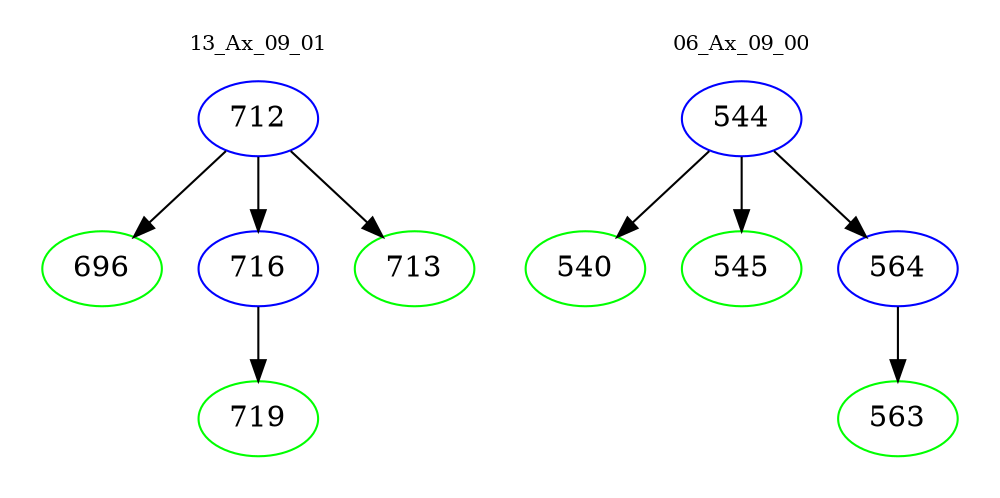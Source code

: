 digraph{
subgraph cluster_0 {
color = white
label = "13_Ax_09_01";
fontsize=10;
T0_712 [label="712", color="blue"]
T0_712 -> T0_696 [color="black"]
T0_696 [label="696", color="green"]
T0_712 -> T0_716 [color="black"]
T0_716 [label="716", color="blue"]
T0_716 -> T0_719 [color="black"]
T0_719 [label="719", color="green"]
T0_712 -> T0_713 [color="black"]
T0_713 [label="713", color="green"]
}
subgraph cluster_1 {
color = white
label = "06_Ax_09_00";
fontsize=10;
T1_544 [label="544", color="blue"]
T1_544 -> T1_540 [color="black"]
T1_540 [label="540", color="green"]
T1_544 -> T1_545 [color="black"]
T1_545 [label="545", color="green"]
T1_544 -> T1_564 [color="black"]
T1_564 [label="564", color="blue"]
T1_564 -> T1_563 [color="black"]
T1_563 [label="563", color="green"]
}
}
